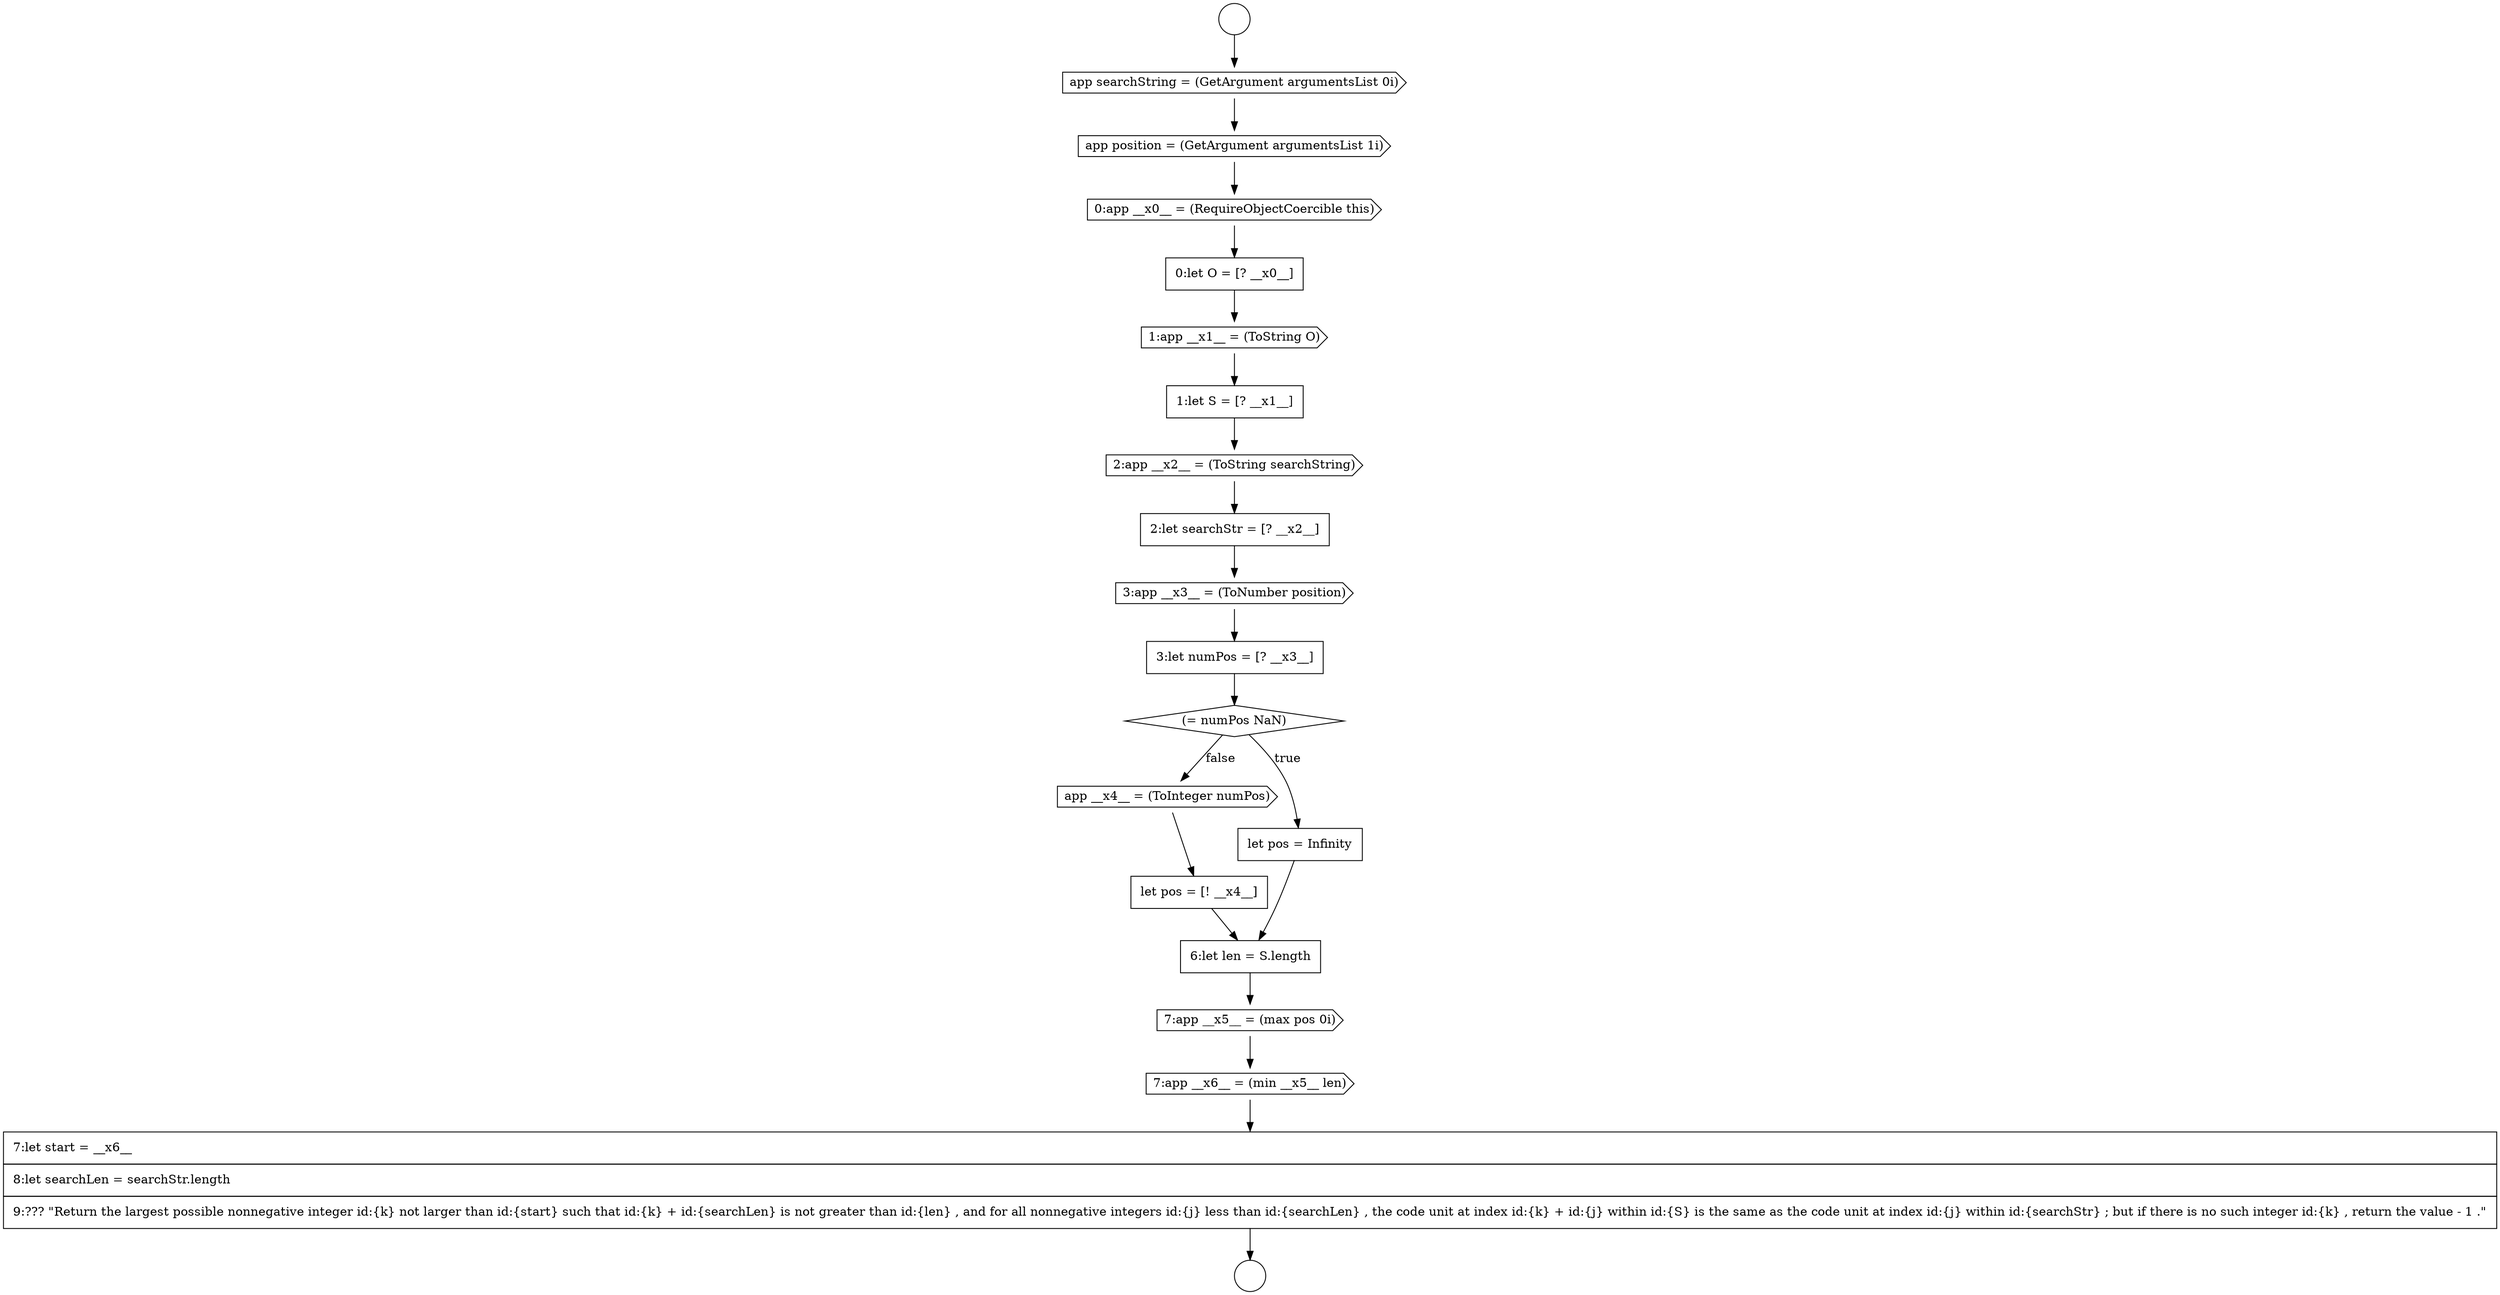 digraph {
  node13052 [shape=cds, label=<<font color="black">7:app __x5__ = (max pos 0i)</font>> color="black" fillcolor="white" style=filled]
  node13035 [shape=circle label=" " color="black" fillcolor="white" style=filled]
  node13039 [shape=cds, label=<<font color="black">0:app __x0__ = (RequireObjectCoercible this)</font>> color="black" fillcolor="white" style=filled]
  node13046 [shape=none, margin=0, label=<<font color="black">
    <table border="0" cellborder="1" cellspacing="0" cellpadding="10">
      <tr><td align="left">3:let numPos = [? __x3__]</td></tr>
    </table>
  </font>> color="black" fillcolor="white" style=filled]
  node13041 [shape=cds, label=<<font color="black">1:app __x1__ = (ToString O)</font>> color="black" fillcolor="white" style=filled]
  node13054 [shape=none, margin=0, label=<<font color="black">
    <table border="0" cellborder="1" cellspacing="0" cellpadding="10">
      <tr><td align="left">7:let start = __x6__</td></tr>
      <tr><td align="left">8:let searchLen = searchStr.length</td></tr>
      <tr><td align="left">9:??? &quot;Return the largest possible nonnegative integer id:{k} not larger than id:{start} such that id:{k} + id:{searchLen} is not greater than id:{len} , and for all nonnegative integers id:{j} less than id:{searchLen} , the code unit at index id:{k} + id:{j} within id:{S} is the same as the code unit at index id:{j} within id:{searchStr} ; but if there is no such integer id:{k} , return the value - 1 .&quot;</td></tr>
    </table>
  </font>> color="black" fillcolor="white" style=filled]
  node13050 [shape=none, margin=0, label=<<font color="black">
    <table border="0" cellborder="1" cellspacing="0" cellpadding="10">
      <tr><td align="left">let pos = [! __x4__]</td></tr>
    </table>
  </font>> color="black" fillcolor="white" style=filled]
  node13036 [shape=circle label=" " color="black" fillcolor="white" style=filled]
  node13040 [shape=none, margin=0, label=<<font color="black">
    <table border="0" cellborder="1" cellspacing="0" cellpadding="10">
      <tr><td align="left">0:let O = [? __x0__]</td></tr>
    </table>
  </font>> color="black" fillcolor="white" style=filled]
  node13043 [shape=cds, label=<<font color="black">2:app __x2__ = (ToString searchString)</font>> color="black" fillcolor="white" style=filled]
  node13045 [shape=cds, label=<<font color="black">3:app __x3__ = (ToNumber position)</font>> color="black" fillcolor="white" style=filled]
  node13044 [shape=none, margin=0, label=<<font color="black">
    <table border="0" cellborder="1" cellspacing="0" cellpadding="10">
      <tr><td align="left">2:let searchStr = [? __x2__]</td></tr>
    </table>
  </font>> color="black" fillcolor="white" style=filled]
  node13038 [shape=cds, label=<<font color="black">app position = (GetArgument argumentsList 1i)</font>> color="black" fillcolor="white" style=filled]
  node13051 [shape=none, margin=0, label=<<font color="black">
    <table border="0" cellborder="1" cellspacing="0" cellpadding="10">
      <tr><td align="left">6:let len = S.length</td></tr>
    </table>
  </font>> color="black" fillcolor="white" style=filled]
  node13049 [shape=cds, label=<<font color="black">app __x4__ = (ToInteger numPos)</font>> color="black" fillcolor="white" style=filled]
  node13047 [shape=diamond, label=<<font color="black">(= numPos NaN)</font>> color="black" fillcolor="white" style=filled]
  node13042 [shape=none, margin=0, label=<<font color="black">
    <table border="0" cellborder="1" cellspacing="0" cellpadding="10">
      <tr><td align="left">1:let S = [? __x1__]</td></tr>
    </table>
  </font>> color="black" fillcolor="white" style=filled]
  node13037 [shape=cds, label=<<font color="black">app searchString = (GetArgument argumentsList 0i)</font>> color="black" fillcolor="white" style=filled]
  node13053 [shape=cds, label=<<font color="black">7:app __x6__ = (min __x5__ len)</font>> color="black" fillcolor="white" style=filled]
  node13048 [shape=none, margin=0, label=<<font color="black">
    <table border="0" cellborder="1" cellspacing="0" cellpadding="10">
      <tr><td align="left">let pos = Infinity</td></tr>
    </table>
  </font>> color="black" fillcolor="white" style=filled]
  node13053 -> node13054 [ color="black"]
  node13052 -> node13053 [ color="black"]
  node13044 -> node13045 [ color="black"]
  node13054 -> node13036 [ color="black"]
  node13048 -> node13051 [ color="black"]
  node13043 -> node13044 [ color="black"]
  node13042 -> node13043 [ color="black"]
  node13041 -> node13042 [ color="black"]
  node13046 -> node13047 [ color="black"]
  node13039 -> node13040 [ color="black"]
  node13049 -> node13050 [ color="black"]
  node13051 -> node13052 [ color="black"]
  node13038 -> node13039 [ color="black"]
  node13037 -> node13038 [ color="black"]
  node13047 -> node13048 [label=<<font color="black">true</font>> color="black"]
  node13047 -> node13049 [label=<<font color="black">false</font>> color="black"]
  node13040 -> node13041 [ color="black"]
  node13035 -> node13037 [ color="black"]
  node13045 -> node13046 [ color="black"]
  node13050 -> node13051 [ color="black"]
}
